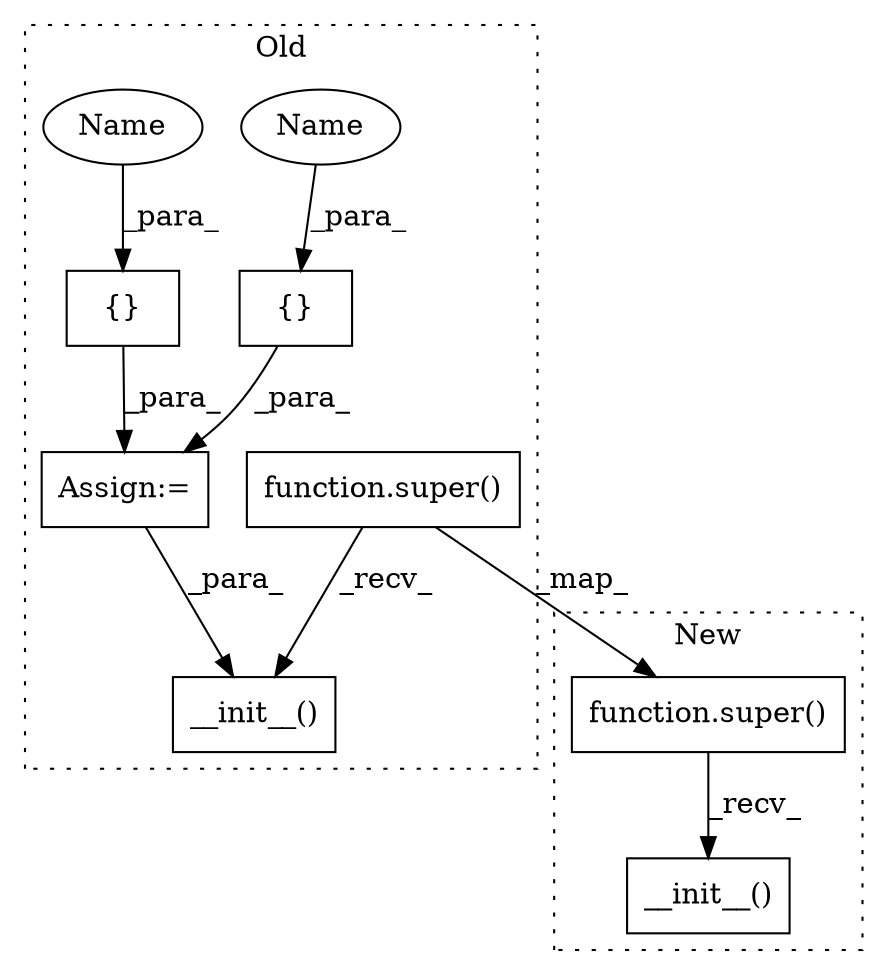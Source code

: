 digraph G {
subgraph cluster0 {
1 [label="__init__()" a="75" s="6823,6855" l="17,11" shape="box"];
4 [label="function.super()" a="75" s="6823" l="7" shape="box"];
5 [label="Assign:=" a="68" s="6703" l="3" shape="box"];
6 [label="{}" a="95" s="6779,6802" l="1,1" shape="box"];
7 [label="{}" a="95" s="6750,6764" l="1,1" shape="box"];
8 [label="Name" a="87" s="6779,6802" l="1,1" shape="ellipse"];
9 [label="Name" a="87" s="6750,6764" l="1,1" shape="ellipse"];
label = "Old";
style="dotted";
}
subgraph cluster1 {
2 [label="__init__()" a="75" s="6498" l="18" shape="box"];
3 [label="function.super()" a="75" s="6498" l="7" shape="box"];
label = "New";
style="dotted";
}
3 -> 2 [label="_recv_"];
4 -> 3 [label="_map_"];
4 -> 1 [label="_recv_"];
5 -> 1 [label="_para_"];
6 -> 5 [label="_para_"];
7 -> 5 [label="_para_"];
8 -> 6 [label="_para_"];
9 -> 7 [label="_para_"];
}